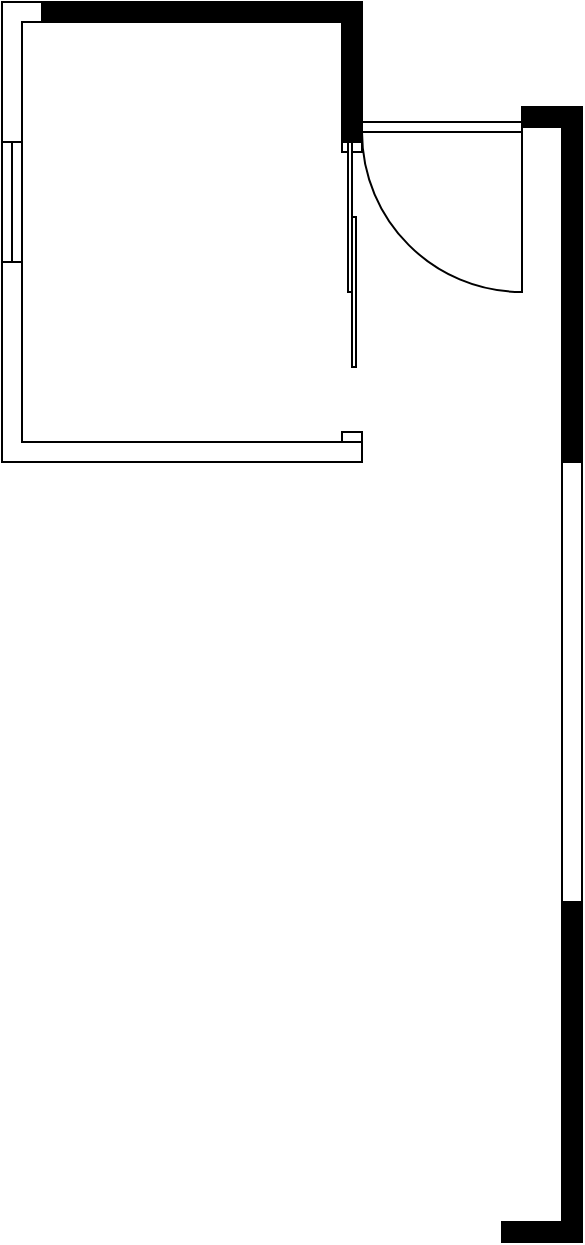 <mxfile version="28.1.0">
  <diagram name="第 1 页" id="_XM3vjgN4bQ6cUt2o9I2">
    <mxGraphModel dx="1418" dy="774" grid="1" gridSize="10" guides="1" tooltips="1" connect="1" arrows="1" fold="1" page="1" pageScale="1" pageWidth="827" pageHeight="1169" math="0" shadow="0">
      <root>
        <mxCell id="0" />
        <mxCell id="1" parent="0" />
        <mxCell id="Gvs879eCOgu5enrVMvLc-1" value="" style="verticalLabelPosition=bottom;html=1;verticalAlign=top;align=center;shape=mxgraph.floorplan.wallCorner;fillColor=strokeColor;direction=south;" parent="1" vertex="1">
          <mxGeometry x="340" y="170" width="160" height="70" as="geometry" />
        </mxCell>
        <mxCell id="Gvs879eCOgu5enrVMvLc-3" value="" style="verticalLabelPosition=bottom;html=1;verticalAlign=top;align=center;shape=mxgraph.floorplan.wallCorner;fillColor=strokeColor;direction=south;" parent="1" vertex="1">
          <mxGeometry x="580" y="222.5" width="30" height="177.5" as="geometry" />
        </mxCell>
        <mxCell id="BDumn9-ugRww-VhlWbHq-1" value="" style="verticalLabelPosition=bottom;html=1;verticalAlign=top;align=center;shape=mxgraph.floorplan.doorLeft;aspect=fixed;flipH=1;" parent="1" vertex="1">
          <mxGeometry x="500" y="230" width="80" height="85" as="geometry" />
        </mxCell>
        <mxCell id="BDumn9-ugRww-VhlWbHq-2" value="" style="verticalLabelPosition=bottom;html=1;verticalAlign=top;align=center;shape=mxgraph.floorplan.wall;direction=south;" parent="1" vertex="1">
          <mxGeometry x="600" y="400" width="10" height="220" as="geometry" />
        </mxCell>
        <mxCell id="BDumn9-ugRww-VhlWbHq-3" value="" style="verticalLabelPosition=bottom;html=1;verticalAlign=top;align=center;shape=mxgraph.floorplan.wallCorner;" parent="1" vertex="1">
          <mxGeometry x="320" y="170" width="20" height="70" as="geometry" />
        </mxCell>
        <mxCell id="BDumn9-ugRww-VhlWbHq-5" value="" style="verticalLabelPosition=bottom;html=1;verticalAlign=top;align=center;shape=mxgraph.floorplan.window;direction=south;" parent="1" vertex="1">
          <mxGeometry x="320" y="240" width="10" height="60" as="geometry" />
        </mxCell>
        <mxCell id="BDumn9-ugRww-VhlWbHq-6" value="" style="verticalLabelPosition=bottom;html=1;verticalAlign=top;align=center;shape=mxgraph.floorplan.wallCorner;direction=north" parent="1" vertex="1">
          <mxGeometry x="320" y="300" width="180" height="100" as="geometry" />
        </mxCell>
        <mxCell id="BDumn9-ugRww-VhlWbHq-7" value="" style="verticalLabelPosition=bottom;html=1;verticalAlign=top;align=center;shape=mxgraph.floorplan.doorSlidingGlass;dx=0.25;direction=south;" parent="1" vertex="1">
          <mxGeometry x="490" y="240" width="10" height="150" as="geometry" />
        </mxCell>
        <mxCell id="gL_sYNNBg2YiWqMNaNvk-1" value="" style="verticalLabelPosition=bottom;html=1;verticalAlign=top;align=center;shape=mxgraph.floorplan.wallCorner;fillColor=strokeColor;direction=west" vertex="1" parent="1">
          <mxGeometry x="570" y="620" width="40" height="170" as="geometry" />
        </mxCell>
      </root>
    </mxGraphModel>
  </diagram>
</mxfile>
